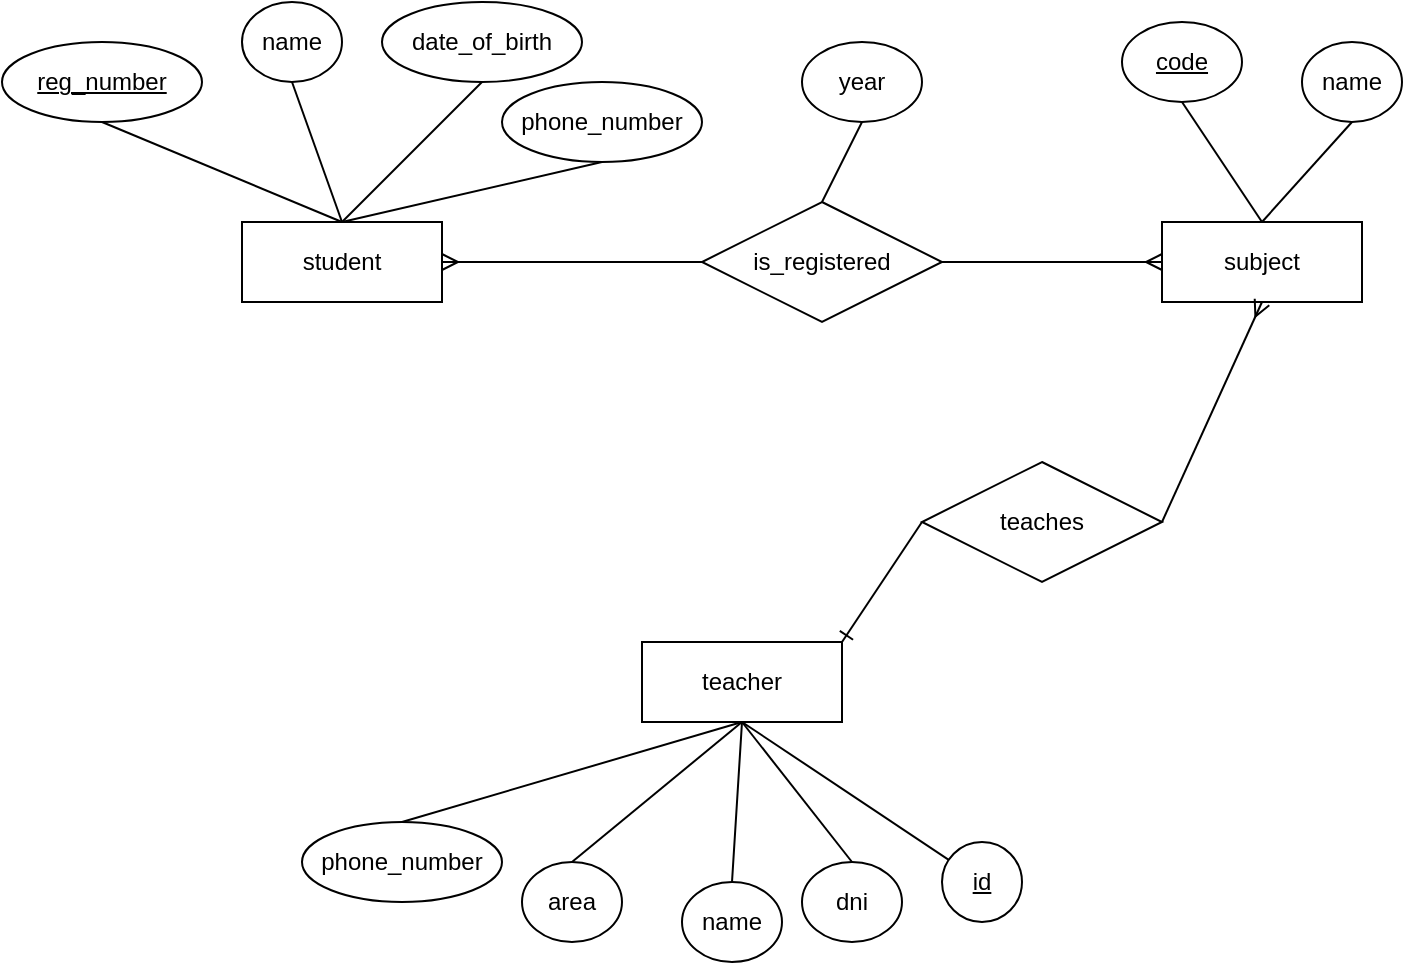<mxfile version="12.4.2" type="device" pages="1"><diagram id="Dfz5FOqUdcVqmX6rE2zH" name="Page-1"><mxGraphModel dx="1021" dy="472" grid="1" gridSize="10" guides="1" tooltips="1" connect="1" arrows="1" fold="1" page="1" pageScale="1" pageWidth="827" pageHeight="1169" math="0" shadow="0"><root><mxCell id="0"/><mxCell id="1" parent="0"/><mxCell id="vLfbIsnyjFTbthNkc9ua-1" value="student" style="whiteSpace=wrap;html=1;align=center;" vertex="1" parent="1"><mxGeometry x="140" y="140" width="100" height="40" as="geometry"/></mxCell><mxCell id="vLfbIsnyjFTbthNkc9ua-7" style="rounded=0;orthogonalLoop=1;jettySize=auto;html=1;exitX=0.5;exitY=1;exitDx=0;exitDy=0;entryX=0.5;entryY=0;entryDx=0;entryDy=0;endArrow=none;endFill=0;" edge="1" parent="1" source="vLfbIsnyjFTbthNkc9ua-2" target="vLfbIsnyjFTbthNkc9ua-1"><mxGeometry relative="1" as="geometry"/></mxCell><mxCell id="vLfbIsnyjFTbthNkc9ua-2" value="&lt;u&gt;reg_number&lt;/u&gt;" style="ellipse;whiteSpace=wrap;html=1;align=center;" vertex="1" parent="1"><mxGeometry x="20" y="50" width="100" height="40" as="geometry"/></mxCell><mxCell id="vLfbIsnyjFTbthNkc9ua-8" style="edgeStyle=none;rounded=0;orthogonalLoop=1;jettySize=auto;html=1;exitX=0.5;exitY=1;exitDx=0;exitDy=0;endArrow=none;endFill=0;" edge="1" parent="1" source="vLfbIsnyjFTbthNkc9ua-4"><mxGeometry relative="1" as="geometry"><mxPoint x="190" y="140" as="targetPoint"/></mxGeometry></mxCell><mxCell id="vLfbIsnyjFTbthNkc9ua-4" value="name" style="ellipse;whiteSpace=wrap;html=1;align=center;" vertex="1" parent="1"><mxGeometry x="140" y="30" width="50" height="40" as="geometry"/></mxCell><mxCell id="vLfbIsnyjFTbthNkc9ua-9" style="edgeStyle=none;rounded=0;orthogonalLoop=1;jettySize=auto;html=1;exitX=0.5;exitY=1;exitDx=0;exitDy=0;endArrow=none;endFill=0;" edge="1" parent="1" source="vLfbIsnyjFTbthNkc9ua-5"><mxGeometry relative="1" as="geometry"><mxPoint x="190" y="140" as="targetPoint"/></mxGeometry></mxCell><mxCell id="vLfbIsnyjFTbthNkc9ua-5" value="date_of_birth" style="ellipse;whiteSpace=wrap;html=1;align=center;" vertex="1" parent="1"><mxGeometry x="210" y="30" width="100" height="40" as="geometry"/></mxCell><mxCell id="vLfbIsnyjFTbthNkc9ua-10" style="edgeStyle=none;rounded=0;orthogonalLoop=1;jettySize=auto;html=1;exitX=0.5;exitY=1;exitDx=0;exitDy=0;endArrow=none;endFill=0;" edge="1" parent="1" source="vLfbIsnyjFTbthNkc9ua-6"><mxGeometry relative="1" as="geometry"><mxPoint x="190" y="140" as="targetPoint"/></mxGeometry></mxCell><mxCell id="vLfbIsnyjFTbthNkc9ua-6" value="phone_number" style="ellipse;whiteSpace=wrap;html=1;align=center;" vertex="1" parent="1"><mxGeometry x="270" y="70" width="100" height="40" as="geometry"/></mxCell><mxCell id="vLfbIsnyjFTbthNkc9ua-11" value="subject" style="whiteSpace=wrap;html=1;align=center;" vertex="1" parent="1"><mxGeometry x="600" y="140" width="100" height="40" as="geometry"/></mxCell><mxCell id="vLfbIsnyjFTbthNkc9ua-15" style="edgeStyle=none;rounded=0;orthogonalLoop=1;jettySize=auto;html=1;exitX=0.5;exitY=1;exitDx=0;exitDy=0;endArrow=none;endFill=0;" edge="1" parent="1" source="vLfbIsnyjFTbthNkc9ua-12"><mxGeometry relative="1" as="geometry"><mxPoint x="650" y="140" as="targetPoint"/></mxGeometry></mxCell><mxCell id="vLfbIsnyjFTbthNkc9ua-12" value="&lt;u&gt;code&lt;/u&gt;" style="ellipse;whiteSpace=wrap;html=1;align=center;" vertex="1" parent="1"><mxGeometry x="580" y="40" width="60" height="40" as="geometry"/></mxCell><mxCell id="vLfbIsnyjFTbthNkc9ua-13" style="edgeStyle=none;rounded=0;orthogonalLoop=1;jettySize=auto;html=1;exitX=0.5;exitY=1;exitDx=0;exitDy=0;endArrow=none;endFill=0;entryX=0.5;entryY=0;entryDx=0;entryDy=0;" edge="1" parent="1" source="vLfbIsnyjFTbthNkc9ua-14" target="vLfbIsnyjFTbthNkc9ua-11"><mxGeometry relative="1" as="geometry"><mxPoint x="730" y="130" as="targetPoint"/></mxGeometry></mxCell><mxCell id="vLfbIsnyjFTbthNkc9ua-14" value="name" style="ellipse;whiteSpace=wrap;html=1;align=center;" vertex="1" parent="1"><mxGeometry x="670" y="50" width="50" height="40" as="geometry"/></mxCell><mxCell id="vLfbIsnyjFTbthNkc9ua-16" value="teacher" style="whiteSpace=wrap;html=1;align=center;" vertex="1" parent="1"><mxGeometry x="340" y="350" width="100" height="40" as="geometry"/></mxCell><mxCell id="vLfbIsnyjFTbthNkc9ua-18" style="edgeStyle=none;rounded=0;orthogonalLoop=1;jettySize=auto;html=1;endArrow=none;endFill=0;entryX=0.5;entryY=1;entryDx=0;entryDy=0;" edge="1" parent="1" source="vLfbIsnyjFTbthNkc9ua-17" target="vLfbIsnyjFTbthNkc9ua-16"><mxGeometry relative="1" as="geometry"><mxPoint x="460" y="460" as="targetPoint"/></mxGeometry></mxCell><mxCell id="vLfbIsnyjFTbthNkc9ua-17" value="&lt;u&gt;id&lt;/u&gt;" style="ellipse;whiteSpace=wrap;html=1;align=center;" vertex="1" parent="1"><mxGeometry x="490" y="450" width="40" height="40" as="geometry"/></mxCell><mxCell id="vLfbIsnyjFTbthNkc9ua-20" style="edgeStyle=none;rounded=0;orthogonalLoop=1;jettySize=auto;html=1;exitX=0.5;exitY=0;exitDx=0;exitDy=0;endArrow=none;endFill=0;" edge="1" parent="1" source="vLfbIsnyjFTbthNkc9ua-19"><mxGeometry relative="1" as="geometry"><mxPoint x="390" y="390" as="targetPoint"/></mxGeometry></mxCell><mxCell id="vLfbIsnyjFTbthNkc9ua-19" value="dni" style="ellipse;whiteSpace=wrap;html=1;align=center;" vertex="1" parent="1"><mxGeometry x="420" y="460" width="50" height="40" as="geometry"/></mxCell><mxCell id="vLfbIsnyjFTbthNkc9ua-21" style="edgeStyle=none;rounded=0;orthogonalLoop=1;jettySize=auto;html=1;exitX=0.5;exitY=0;exitDx=0;exitDy=0;endArrow=none;endFill=0;entryX=0.5;entryY=1;entryDx=0;entryDy=0;" edge="1" parent="1" source="vLfbIsnyjFTbthNkc9ua-22" target="vLfbIsnyjFTbthNkc9ua-16"><mxGeometry relative="1" as="geometry"><mxPoint x="180" y="390" as="targetPoint"/></mxGeometry></mxCell><mxCell id="vLfbIsnyjFTbthNkc9ua-22" value="name" style="ellipse;whiteSpace=wrap;html=1;align=center;" vertex="1" parent="1"><mxGeometry x="360" y="470" width="50" height="40" as="geometry"/></mxCell><mxCell id="vLfbIsnyjFTbthNkc9ua-24" style="edgeStyle=none;rounded=0;orthogonalLoop=1;jettySize=auto;html=1;exitX=0.5;exitY=0;exitDx=0;exitDy=0;endArrow=none;endFill=0;" edge="1" parent="1" source="vLfbIsnyjFTbthNkc9ua-23"><mxGeometry relative="1" as="geometry"><mxPoint x="390" y="390" as="targetPoint"/></mxGeometry></mxCell><mxCell id="vLfbIsnyjFTbthNkc9ua-23" value="area" style="ellipse;whiteSpace=wrap;html=1;align=center;" vertex="1" parent="1"><mxGeometry x="280" y="460" width="50" height="40" as="geometry"/></mxCell><mxCell id="vLfbIsnyjFTbthNkc9ua-25" style="edgeStyle=none;rounded=0;orthogonalLoop=1;jettySize=auto;html=1;exitX=0.5;exitY=0;exitDx=0;exitDy=0;endArrow=none;endFill=0;entryX=0.5;entryY=1;entryDx=0;entryDy=0;" edge="1" parent="1" source="vLfbIsnyjFTbthNkc9ua-26" target="vLfbIsnyjFTbthNkc9ua-16"><mxGeometry relative="1" as="geometry"><mxPoint x="90" y="490" as="targetPoint"/></mxGeometry></mxCell><mxCell id="vLfbIsnyjFTbthNkc9ua-26" value="phone_number" style="ellipse;whiteSpace=wrap;html=1;align=center;" vertex="1" parent="1"><mxGeometry x="170" y="440" width="100" height="40" as="geometry"/></mxCell><mxCell id="vLfbIsnyjFTbthNkc9ua-27" value="is_registered" style="shape=rhombus;perimeter=rhombusPerimeter;whiteSpace=wrap;html=1;align=center;" vertex="1" parent="1"><mxGeometry x="370" y="130" width="120" height="60" as="geometry"/></mxCell><mxCell id="vLfbIsnyjFTbthNkc9ua-28" value="" style="fontSize=12;html=1;endArrow=ERmany;startArrow=none;startFill=0;endFill=0;entryX=0;entryY=0.5;entryDx=0;entryDy=0;exitX=1;exitY=0.5;exitDx=0;exitDy=0;" edge="1" parent="1" source="vLfbIsnyjFTbthNkc9ua-27" target="vLfbIsnyjFTbthNkc9ua-11"><mxGeometry width="100" height="100" relative="1" as="geometry"><mxPoint x="110" y="340" as="sourcePoint"/><mxPoint x="210" y="240" as="targetPoint"/></mxGeometry></mxCell><mxCell id="vLfbIsnyjFTbthNkc9ua-29" value="" style="fontSize=12;html=1;endArrow=ERmany;startArrow=none;startFill=0;endFill=0;entryX=1;entryY=0.5;entryDx=0;entryDy=0;exitX=0;exitY=0.5;exitDx=0;exitDy=0;" edge="1" parent="1" source="vLfbIsnyjFTbthNkc9ua-27" target="vLfbIsnyjFTbthNkc9ua-1"><mxGeometry width="100" height="100" relative="1" as="geometry"><mxPoint x="515" y="180" as="sourcePoint"/><mxPoint x="610" y="170" as="targetPoint"/></mxGeometry></mxCell><mxCell id="vLfbIsnyjFTbthNkc9ua-31" style="edgeStyle=none;rounded=0;orthogonalLoop=1;jettySize=auto;html=1;exitX=0.5;exitY=1;exitDx=0;exitDy=0;entryX=0.5;entryY=0;entryDx=0;entryDy=0;startArrow=none;startFill=0;endArrow=none;endFill=0;" edge="1" parent="1" source="vLfbIsnyjFTbthNkc9ua-30" target="vLfbIsnyjFTbthNkc9ua-27"><mxGeometry relative="1" as="geometry"/></mxCell><mxCell id="vLfbIsnyjFTbthNkc9ua-30" value="year" style="ellipse;whiteSpace=wrap;html=1;align=center;" vertex="1" parent="1"><mxGeometry x="420" y="50" width="60" height="40" as="geometry"/></mxCell><mxCell id="vLfbIsnyjFTbthNkc9ua-33" style="edgeStyle=none;rounded=0;orthogonalLoop=1;jettySize=auto;html=1;exitX=0;exitY=0.5;exitDx=0;exitDy=0;entryX=1;entryY=0;entryDx=0;entryDy=0;startArrow=none;startFill=0;endArrow=ERone;endFill=0;" edge="1" parent="1" source="vLfbIsnyjFTbthNkc9ua-32" target="vLfbIsnyjFTbthNkc9ua-16"><mxGeometry relative="1" as="geometry"/></mxCell><mxCell id="vLfbIsnyjFTbthNkc9ua-34" style="edgeStyle=none;rounded=0;orthogonalLoop=1;jettySize=auto;html=1;exitX=1;exitY=0.5;exitDx=0;exitDy=0;entryX=0.5;entryY=1;entryDx=0;entryDy=0;startArrow=none;startFill=0;endArrow=ERmany;endFill=0;" edge="1" parent="1" source="vLfbIsnyjFTbthNkc9ua-32" target="vLfbIsnyjFTbthNkc9ua-11"><mxGeometry relative="1" as="geometry"/></mxCell><mxCell id="vLfbIsnyjFTbthNkc9ua-32" value="teaches" style="shape=rhombus;perimeter=rhombusPerimeter;whiteSpace=wrap;html=1;align=center;" vertex="1" parent="1"><mxGeometry x="480" y="260" width="120" height="60" as="geometry"/></mxCell></root></mxGraphModel></diagram></mxfile>